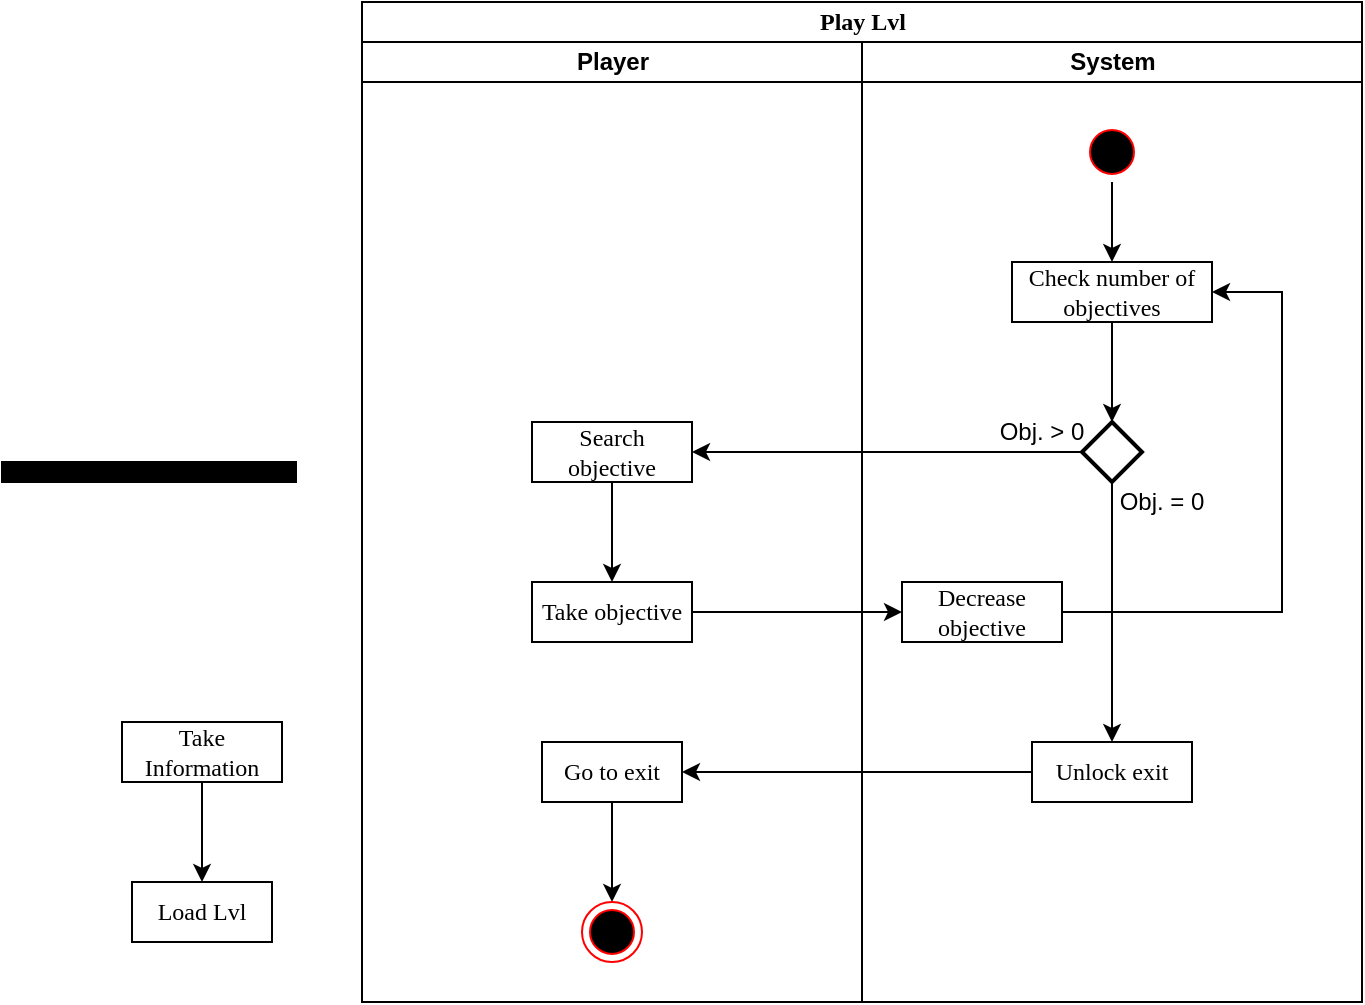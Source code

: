 <mxfile version="20.2.6" type="github">
  <diagram name="Page-1" id="0783ab3e-0a74-02c8-0abd-f7b4e66b4bec">
    <mxGraphModel dx="785" dy="517" grid="1" gridSize="10" guides="1" tooltips="1" connect="1" arrows="1" fold="1" page="1" pageScale="1" pageWidth="850" pageHeight="1100" background="none" math="0" shadow="0">
      <root>
        <mxCell id="0" />
        <mxCell id="1" parent="0" />
        <mxCell id="aOkWjK9Gklf_of9XM7s5-1" value="Play Lvl" style="swimlane;html=1;childLayout=stackLayout;startSize=20;rounded=0;shadow=0;comic=0;labelBackgroundColor=none;strokeWidth=1;fontFamily=Verdana;fontSize=12;align=center;" vertex="1" parent="1">
          <mxGeometry x="430" width="500" height="500" as="geometry" />
        </mxCell>
        <mxCell id="aOkWjK9Gklf_of9XM7s5-2" value="Player" style="swimlane;html=1;startSize=20;" vertex="1" parent="aOkWjK9Gklf_of9XM7s5-1">
          <mxGeometry y="20" width="250" height="480" as="geometry" />
        </mxCell>
        <mxCell id="aOkWjK9Gklf_of9XM7s5-27" style="edgeStyle=orthogonalEdgeStyle;rounded=0;orthogonalLoop=1;jettySize=auto;html=1;exitX=0.5;exitY=1;exitDx=0;exitDy=0;entryX=0.5;entryY=0;entryDx=0;entryDy=0;" edge="1" parent="aOkWjK9Gklf_of9XM7s5-2" source="aOkWjK9Gklf_of9XM7s5-22" target="aOkWjK9Gklf_of9XM7s5-25">
          <mxGeometry relative="1" as="geometry" />
        </mxCell>
        <mxCell id="aOkWjK9Gklf_of9XM7s5-22" value="Search objective" style="rounded=0;whiteSpace=wrap;html=1;shadow=0;comic=0;labelBackgroundColor=none;strokeWidth=1;fontFamily=Verdana;fontSize=12;align=center;arcSize=50;" vertex="1" parent="aOkWjK9Gklf_of9XM7s5-2">
          <mxGeometry x="85" y="190" width="80" height="30" as="geometry" />
        </mxCell>
        <mxCell id="aOkWjK9Gklf_of9XM7s5-25" value="Take objective" style="rounded=0;whiteSpace=wrap;html=1;shadow=0;comic=0;labelBackgroundColor=none;strokeWidth=1;fontFamily=Verdana;fontSize=12;align=center;arcSize=50;" vertex="1" parent="aOkWjK9Gklf_of9XM7s5-2">
          <mxGeometry x="85" y="270" width="80" height="30" as="geometry" />
        </mxCell>
        <mxCell id="aOkWjK9Gklf_of9XM7s5-39" style="edgeStyle=orthogonalEdgeStyle;rounded=0;orthogonalLoop=1;jettySize=auto;html=1;exitX=0.5;exitY=1;exitDx=0;exitDy=0;entryX=0.5;entryY=0;entryDx=0;entryDy=0;" edge="1" parent="aOkWjK9Gklf_of9XM7s5-2" source="aOkWjK9Gklf_of9XM7s5-37" target="aOkWjK9Gklf_of9XM7s5-11">
          <mxGeometry relative="1" as="geometry" />
        </mxCell>
        <mxCell id="aOkWjK9Gklf_of9XM7s5-37" value="Go to exit" style="rounded=0;whiteSpace=wrap;html=1;shadow=0;comic=0;labelBackgroundColor=none;strokeWidth=1;fontFamily=Verdana;fontSize=12;align=center;arcSize=50;" vertex="1" parent="aOkWjK9Gklf_of9XM7s5-2">
          <mxGeometry x="90" y="350" width="70" height="30" as="geometry" />
        </mxCell>
        <mxCell id="aOkWjK9Gklf_of9XM7s5-11" value="" style="ellipse;html=1;shape=endState;fillColor=#000000;strokeColor=#ff0000;" vertex="1" parent="aOkWjK9Gklf_of9XM7s5-2">
          <mxGeometry x="110" y="430" width="30" height="30" as="geometry" />
        </mxCell>
        <mxCell id="aOkWjK9Gklf_of9XM7s5-6" value="System" style="swimlane;html=1;startSize=20;" vertex="1" parent="aOkWjK9Gklf_of9XM7s5-1">
          <mxGeometry x="250" y="20" width="250" height="480" as="geometry" />
        </mxCell>
        <mxCell id="aOkWjK9Gklf_of9XM7s5-21" style="edgeStyle=orthogonalEdgeStyle;rounded=0;orthogonalLoop=1;jettySize=auto;html=1;exitX=0.5;exitY=1;exitDx=0;exitDy=0;entryX=0.5;entryY=0;entryDx=0;entryDy=0;" edge="1" parent="aOkWjK9Gklf_of9XM7s5-6" source="aOkWjK9Gklf_of9XM7s5-4" target="aOkWjK9Gklf_of9XM7s5-5">
          <mxGeometry relative="1" as="geometry" />
        </mxCell>
        <mxCell id="aOkWjK9Gklf_of9XM7s5-4" value="" style="ellipse;html=1;shape=startState;fillColor=#000000;strokeColor=#ff0000;" vertex="1" parent="aOkWjK9Gklf_of9XM7s5-6">
          <mxGeometry x="110" y="40" width="30" height="30" as="geometry" />
        </mxCell>
        <mxCell id="aOkWjK9Gklf_of9XM7s5-18" style="edgeStyle=orthogonalEdgeStyle;rounded=0;orthogonalLoop=1;jettySize=auto;html=1;exitX=0.5;exitY=1;exitDx=0;exitDy=0;entryX=0.5;entryY=0;entryDx=0;entryDy=0;" edge="1" parent="aOkWjK9Gklf_of9XM7s5-6" source="aOkWjK9Gklf_of9XM7s5-5" target="aOkWjK9Gklf_of9XM7s5-17">
          <mxGeometry relative="1" as="geometry" />
        </mxCell>
        <mxCell id="aOkWjK9Gklf_of9XM7s5-5" value="Check number of objectives" style="rounded=0;whiteSpace=wrap;html=1;shadow=0;comic=0;labelBackgroundColor=none;strokeWidth=1;fontFamily=Verdana;fontSize=12;align=center;arcSize=50;" vertex="1" parent="aOkWjK9Gklf_of9XM7s5-6">
          <mxGeometry x="75" y="110" width="100" height="30" as="geometry" />
        </mxCell>
        <mxCell id="aOkWjK9Gklf_of9XM7s5-20" style="edgeStyle=orthogonalEdgeStyle;rounded=0;orthogonalLoop=1;jettySize=auto;html=1;exitX=0.5;exitY=1;exitDx=0;exitDy=0;entryX=0.5;entryY=0;entryDx=0;entryDy=0;" edge="1" parent="aOkWjK9Gklf_of9XM7s5-6" source="aOkWjK9Gklf_of9XM7s5-17" target="aOkWjK9Gklf_of9XM7s5-19">
          <mxGeometry relative="1" as="geometry" />
        </mxCell>
        <mxCell id="aOkWjK9Gklf_of9XM7s5-17" value="" style="rhombus;whiteSpace=wrap;html=1;strokeColor=default;strokeWidth=2;fillColor=#FFFFFF;" vertex="1" parent="aOkWjK9Gklf_of9XM7s5-6">
          <mxGeometry x="110" y="190" width="30" height="30" as="geometry" />
        </mxCell>
        <mxCell id="aOkWjK9Gklf_of9XM7s5-19" value="Unlock exit" style="rounded=0;whiteSpace=wrap;html=1;shadow=0;comic=0;labelBackgroundColor=none;strokeWidth=1;fontFamily=Verdana;fontSize=12;align=center;arcSize=50;" vertex="1" parent="aOkWjK9Gklf_of9XM7s5-6">
          <mxGeometry x="85" y="350" width="80" height="30" as="geometry" />
        </mxCell>
        <mxCell id="aOkWjK9Gklf_of9XM7s5-30" style="edgeStyle=orthogonalEdgeStyle;rounded=0;orthogonalLoop=1;jettySize=auto;html=1;exitX=1;exitY=0.5;exitDx=0;exitDy=0;entryX=1;entryY=0.5;entryDx=0;entryDy=0;" edge="1" parent="aOkWjK9Gklf_of9XM7s5-6" source="aOkWjK9Gklf_of9XM7s5-28" target="aOkWjK9Gklf_of9XM7s5-5">
          <mxGeometry relative="1" as="geometry">
            <Array as="points">
              <mxPoint x="210" y="285" />
              <mxPoint x="210" y="125" />
            </Array>
          </mxGeometry>
        </mxCell>
        <mxCell id="aOkWjK9Gklf_of9XM7s5-28" value="Decrease objective" style="rounded=0;whiteSpace=wrap;html=1;shadow=0;comic=0;labelBackgroundColor=none;strokeWidth=1;fontFamily=Verdana;fontSize=12;align=center;arcSize=50;" vertex="1" parent="aOkWjK9Gklf_of9XM7s5-6">
          <mxGeometry x="20" y="270" width="80" height="30" as="geometry" />
        </mxCell>
        <mxCell id="aOkWjK9Gklf_of9XM7s5-31" value="Obj. &amp;gt; 0" style="text;html=1;strokeColor=none;fillColor=none;align=center;verticalAlign=middle;whiteSpace=wrap;rounded=0;" vertex="1" parent="aOkWjK9Gklf_of9XM7s5-6">
          <mxGeometry x="60" y="185" width="60" height="20" as="geometry" />
        </mxCell>
        <mxCell id="aOkWjK9Gklf_of9XM7s5-32" value="Obj. = 0" style="text;html=1;strokeColor=none;fillColor=none;align=center;verticalAlign=middle;whiteSpace=wrap;rounded=0;" vertex="1" parent="aOkWjK9Gklf_of9XM7s5-6">
          <mxGeometry x="120" y="220" width="60" height="20" as="geometry" />
        </mxCell>
        <mxCell id="aOkWjK9Gklf_of9XM7s5-26" style="edgeStyle=orthogonalEdgeStyle;rounded=0;orthogonalLoop=1;jettySize=auto;html=1;exitX=0;exitY=0.5;exitDx=0;exitDy=0;entryX=1;entryY=0.5;entryDx=0;entryDy=0;" edge="1" parent="aOkWjK9Gklf_of9XM7s5-1" source="aOkWjK9Gklf_of9XM7s5-17" target="aOkWjK9Gklf_of9XM7s5-22">
          <mxGeometry relative="1" as="geometry" />
        </mxCell>
        <mxCell id="aOkWjK9Gklf_of9XM7s5-29" style="edgeStyle=orthogonalEdgeStyle;rounded=0;orthogonalLoop=1;jettySize=auto;html=1;exitX=1;exitY=0.5;exitDx=0;exitDy=0;entryX=0;entryY=0.5;entryDx=0;entryDy=0;" edge="1" parent="aOkWjK9Gklf_of9XM7s5-1" source="aOkWjK9Gklf_of9XM7s5-25" target="aOkWjK9Gklf_of9XM7s5-28">
          <mxGeometry relative="1" as="geometry" />
        </mxCell>
        <mxCell id="aOkWjK9Gklf_of9XM7s5-38" style="edgeStyle=orthogonalEdgeStyle;rounded=0;orthogonalLoop=1;jettySize=auto;html=1;exitX=0;exitY=0.5;exitDx=0;exitDy=0;entryX=1;entryY=0.5;entryDx=0;entryDy=0;" edge="1" parent="aOkWjK9Gklf_of9XM7s5-1" source="aOkWjK9Gklf_of9XM7s5-19" target="aOkWjK9Gklf_of9XM7s5-37">
          <mxGeometry relative="1" as="geometry" />
        </mxCell>
        <mxCell id="aOkWjK9Gklf_of9XM7s5-13" value="" style="whiteSpace=wrap;html=1;rounded=0;shadow=0;comic=0;labelBackgroundColor=none;strokeWidth=1;fillColor=#000000;fontFamily=Verdana;fontSize=12;align=center;rotation=0;" vertex="1" parent="1">
          <mxGeometry x="250" y="230" width="147" height="10" as="geometry" />
        </mxCell>
        <mxCell id="aOkWjK9Gklf_of9XM7s5-7" style="edgeStyle=orthogonalEdgeStyle;rounded=0;orthogonalLoop=1;jettySize=auto;html=1;exitX=0.5;exitY=1;exitDx=0;exitDy=0;entryX=0.5;entryY=0;entryDx=0;entryDy=0;" edge="1" parent="1" source="aOkWjK9Gklf_of9XM7s5-8" target="aOkWjK9Gklf_of9XM7s5-10">
          <mxGeometry relative="1" as="geometry" />
        </mxCell>
        <mxCell id="aOkWjK9Gklf_of9XM7s5-8" value="Take Information" style="rounded=0;whiteSpace=wrap;html=1;shadow=0;comic=0;labelBackgroundColor=none;strokeWidth=1;fontFamily=Verdana;fontSize=12;align=center;arcSize=50;" vertex="1" parent="1">
          <mxGeometry x="310" y="360" width="80" height="30" as="geometry" />
        </mxCell>
        <mxCell id="aOkWjK9Gklf_of9XM7s5-10" value="Load Lvl" style="rounded=0;whiteSpace=wrap;html=1;shadow=0;comic=0;labelBackgroundColor=none;strokeWidth=1;fontFamily=Verdana;fontSize=12;align=center;arcSize=50;" vertex="1" parent="1">
          <mxGeometry x="315" y="440" width="70" height="30" as="geometry" />
        </mxCell>
      </root>
    </mxGraphModel>
  </diagram>
</mxfile>
